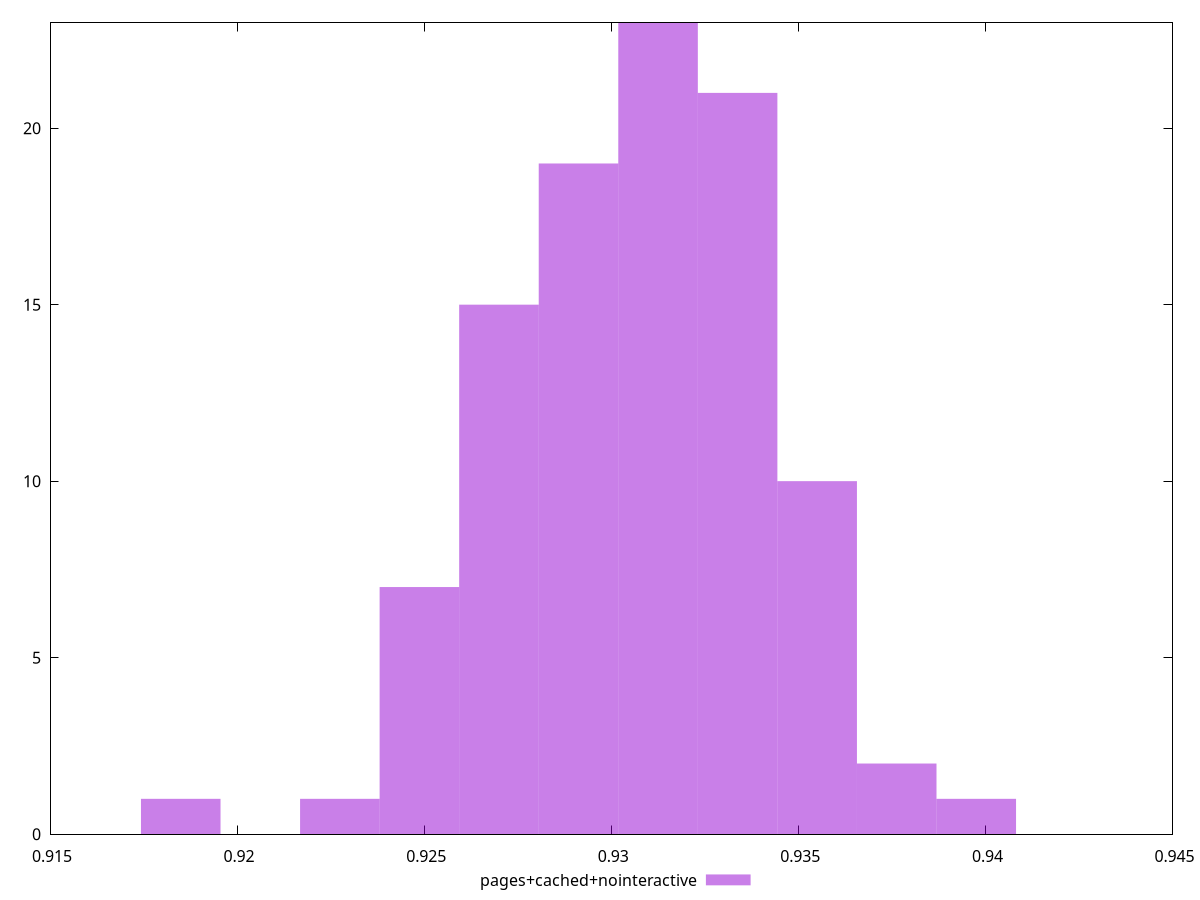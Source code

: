 $_pagesCachedNointeractive <<EOF
0.9269987160845237 15
0.9333771476172154 21
0.9227464283960625 1
0.9312510037729848 23
0.9291248599287542 19
0.9248725722402931 7
0.9355032914614458 10
0.9184941407076014 1
0.9397555791499069 1
0.9376294353056764 2
EOF
set key outside below
set terminal pngcairo
set output "report_00006_2020-11-02T20-21-41.718Z/mainthread-work-breakdown/pages+cached+nointeractive//hist.png"
set yrange [0:23]
set boxwidth 0.0021261438442305588
set style fill transparent solid 0.5 noborder
plot $_pagesCachedNointeractive title "pages+cached+nointeractive" with boxes ,